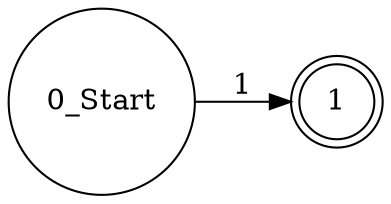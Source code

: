 digraph nfa
{
rankdir = LR
node [shape = circle];
0[shape = circle, label = "0_Start"]
0 -> 1 [label = "1"]

1[shape = doublecircle]
}
